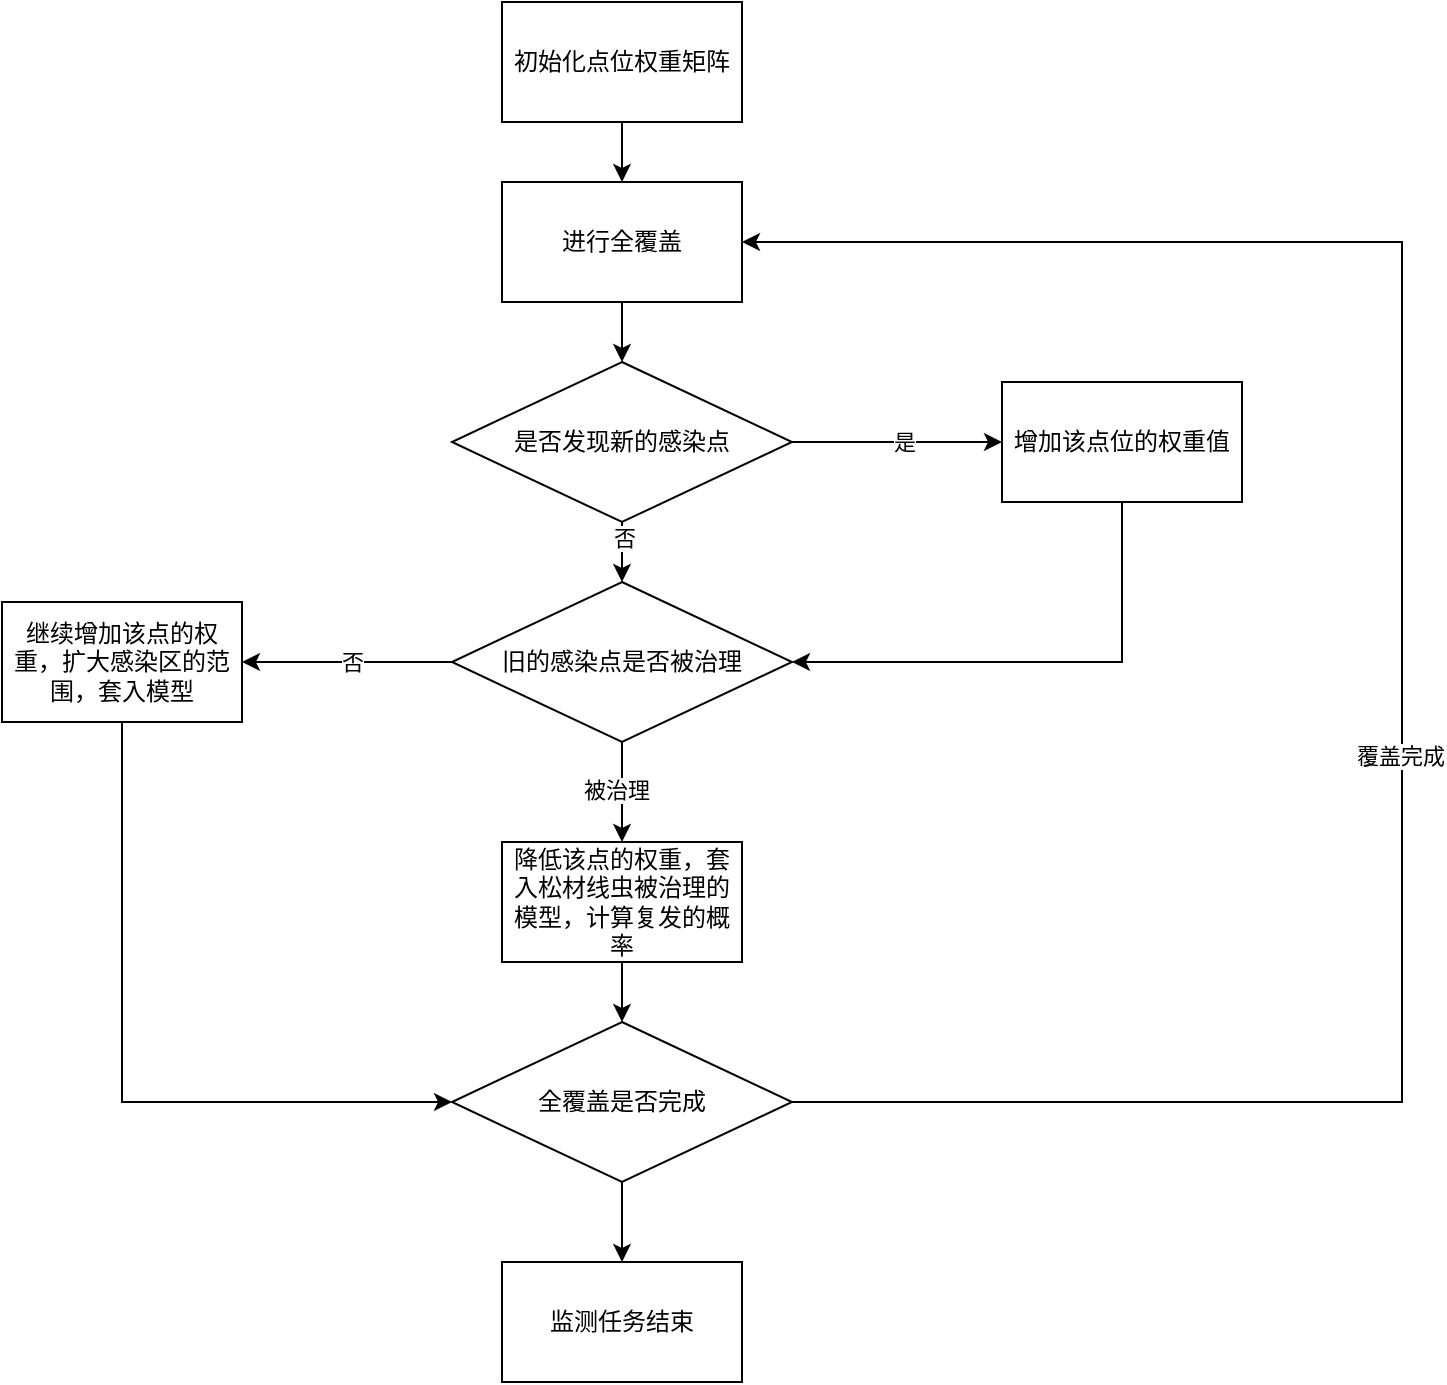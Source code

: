 <mxfile version="26.1.1">
  <diagram name="第 1 页" id="CfyCc19zAq1EiHy3i6xN">
    <mxGraphModel dx="1050" dy="538" grid="1" gridSize="10" guides="1" tooltips="1" connect="1" arrows="1" fold="1" page="1" pageScale="1" pageWidth="827" pageHeight="1169" math="0" shadow="0">
      <root>
        <mxCell id="0" />
        <mxCell id="1" parent="0" />
        <mxCell id="m_UP_izuxUmIqxNckfhg-3" value="" style="edgeStyle=orthogonalEdgeStyle;rounded=0;orthogonalLoop=1;jettySize=auto;html=1;" edge="1" parent="1" source="m_UP_izuxUmIqxNckfhg-1" target="m_UP_izuxUmIqxNckfhg-2">
          <mxGeometry relative="1" as="geometry" />
        </mxCell>
        <mxCell id="m_UP_izuxUmIqxNckfhg-1" value="初始化点位权重矩阵" style="rounded=0;whiteSpace=wrap;html=1;" vertex="1" parent="1">
          <mxGeometry x="260" y="20" width="120" height="60" as="geometry" />
        </mxCell>
        <mxCell id="m_UP_izuxUmIqxNckfhg-5" value="" style="edgeStyle=orthogonalEdgeStyle;rounded=0;orthogonalLoop=1;jettySize=auto;html=1;" edge="1" parent="1" source="m_UP_izuxUmIqxNckfhg-2" target="m_UP_izuxUmIqxNckfhg-4">
          <mxGeometry relative="1" as="geometry" />
        </mxCell>
        <mxCell id="m_UP_izuxUmIqxNckfhg-2" value="进行全覆盖" style="whiteSpace=wrap;html=1;rounded=0;" vertex="1" parent="1">
          <mxGeometry x="260" y="110" width="120" height="60" as="geometry" />
        </mxCell>
        <mxCell id="m_UP_izuxUmIqxNckfhg-7" value="" style="edgeStyle=orthogonalEdgeStyle;rounded=0;orthogonalLoop=1;jettySize=auto;html=1;" edge="1" parent="1" source="m_UP_izuxUmIqxNckfhg-4" target="m_UP_izuxUmIqxNckfhg-6">
          <mxGeometry relative="1" as="geometry" />
        </mxCell>
        <mxCell id="m_UP_izuxUmIqxNckfhg-22" value="否" style="edgeLabel;html=1;align=center;verticalAlign=middle;resizable=0;points=[];" vertex="1" connectable="0" parent="m_UP_izuxUmIqxNckfhg-7">
          <mxGeometry x="-0.68" y="1" relative="1" as="geometry">
            <mxPoint as="offset" />
          </mxGeometry>
        </mxCell>
        <mxCell id="m_UP_izuxUmIqxNckfhg-11" value="" style="edgeStyle=orthogonalEdgeStyle;rounded=0;orthogonalLoop=1;jettySize=auto;html=1;" edge="1" parent="1" source="m_UP_izuxUmIqxNckfhg-4" target="m_UP_izuxUmIqxNckfhg-10">
          <mxGeometry relative="1" as="geometry" />
        </mxCell>
        <mxCell id="m_UP_izuxUmIqxNckfhg-21" value="是" style="edgeLabel;html=1;align=center;verticalAlign=middle;resizable=0;points=[];" vertex="1" connectable="0" parent="m_UP_izuxUmIqxNckfhg-11">
          <mxGeometry x="0.067" relative="1" as="geometry">
            <mxPoint as="offset" />
          </mxGeometry>
        </mxCell>
        <mxCell id="m_UP_izuxUmIqxNckfhg-4" value="是否发现新的感染点" style="rhombus;whiteSpace=wrap;html=1;rounded=0;" vertex="1" parent="1">
          <mxGeometry x="235" y="200" width="170" height="80" as="geometry" />
        </mxCell>
        <mxCell id="m_UP_izuxUmIqxNckfhg-14" value="" style="edgeStyle=orthogonalEdgeStyle;rounded=0;orthogonalLoop=1;jettySize=auto;html=1;" edge="1" parent="1" source="m_UP_izuxUmIqxNckfhg-6" target="m_UP_izuxUmIqxNckfhg-13">
          <mxGeometry relative="1" as="geometry" />
        </mxCell>
        <mxCell id="m_UP_izuxUmIqxNckfhg-15" value="否" style="edgeLabel;html=1;align=center;verticalAlign=middle;resizable=0;points=[];" vertex="1" connectable="0" parent="m_UP_izuxUmIqxNckfhg-14">
          <mxGeometry x="-0.048" relative="1" as="geometry">
            <mxPoint as="offset" />
          </mxGeometry>
        </mxCell>
        <mxCell id="m_UP_izuxUmIqxNckfhg-19" value="" style="edgeStyle=orthogonalEdgeStyle;rounded=0;orthogonalLoop=1;jettySize=auto;html=1;" edge="1" parent="1" source="m_UP_izuxUmIqxNckfhg-6" target="m_UP_izuxUmIqxNckfhg-18">
          <mxGeometry relative="1" as="geometry" />
        </mxCell>
        <mxCell id="m_UP_izuxUmIqxNckfhg-20" value="被治理" style="edgeLabel;html=1;align=center;verticalAlign=middle;resizable=0;points=[];" vertex="1" connectable="0" parent="m_UP_izuxUmIqxNckfhg-19">
          <mxGeometry x="-0.04" y="-3" relative="1" as="geometry">
            <mxPoint as="offset" />
          </mxGeometry>
        </mxCell>
        <mxCell id="m_UP_izuxUmIqxNckfhg-6" value="旧的感染点是否被治理" style="rhombus;whiteSpace=wrap;html=1;rounded=0;" vertex="1" parent="1">
          <mxGeometry x="235" y="310" width="170" height="80" as="geometry" />
        </mxCell>
        <mxCell id="m_UP_izuxUmIqxNckfhg-12" style="edgeStyle=orthogonalEdgeStyle;rounded=0;orthogonalLoop=1;jettySize=auto;html=1;" edge="1" parent="1" source="m_UP_izuxUmIqxNckfhg-10" target="m_UP_izuxUmIqxNckfhg-6">
          <mxGeometry relative="1" as="geometry">
            <Array as="points">
              <mxPoint x="570" y="350" />
            </Array>
          </mxGeometry>
        </mxCell>
        <mxCell id="m_UP_izuxUmIqxNckfhg-10" value="增加该点位的权重值" style="whiteSpace=wrap;html=1;rounded=0;" vertex="1" parent="1">
          <mxGeometry x="510" y="210" width="120" height="60" as="geometry" />
        </mxCell>
        <mxCell id="m_UP_izuxUmIqxNckfhg-35" style="edgeStyle=orthogonalEdgeStyle;rounded=0;orthogonalLoop=1;jettySize=auto;html=1;" edge="1" parent="1" source="m_UP_izuxUmIqxNckfhg-13" target="m_UP_izuxUmIqxNckfhg-26">
          <mxGeometry relative="1" as="geometry">
            <Array as="points">
              <mxPoint x="70" y="570" />
            </Array>
          </mxGeometry>
        </mxCell>
        <mxCell id="m_UP_izuxUmIqxNckfhg-13" value="继续增加该点的权重，扩大感染区的范围，套入模型" style="whiteSpace=wrap;html=1;rounded=0;" vertex="1" parent="1">
          <mxGeometry x="10" y="320" width="120" height="60" as="geometry" />
        </mxCell>
        <mxCell id="m_UP_izuxUmIqxNckfhg-25" value="" style="edgeStyle=orthogonalEdgeStyle;rounded=0;orthogonalLoop=1;jettySize=auto;html=1;entryX=0.5;entryY=0;entryDx=0;entryDy=0;" edge="1" parent="1" source="m_UP_izuxUmIqxNckfhg-18" target="m_UP_izuxUmIqxNckfhg-26">
          <mxGeometry relative="1" as="geometry">
            <mxPoint x="316.3" y="530.025" as="targetPoint" />
          </mxGeometry>
        </mxCell>
        <mxCell id="m_UP_izuxUmIqxNckfhg-18" value="降低该点的权重，套入松材线虫被治理的模型，计算复发的概率" style="whiteSpace=wrap;html=1;rounded=0;" vertex="1" parent="1">
          <mxGeometry x="260" y="440" width="120" height="60" as="geometry" />
        </mxCell>
        <mxCell id="m_UP_izuxUmIqxNckfhg-29" style="edgeStyle=orthogonalEdgeStyle;rounded=0;orthogonalLoop=1;jettySize=auto;html=1;" edge="1" parent="1" source="m_UP_izuxUmIqxNckfhg-26" target="m_UP_izuxUmIqxNckfhg-2">
          <mxGeometry relative="1" as="geometry">
            <Array as="points">
              <mxPoint x="710" y="570" />
              <mxPoint x="710" y="140" />
            </Array>
          </mxGeometry>
        </mxCell>
        <mxCell id="m_UP_izuxUmIqxNckfhg-30" value="覆盖完成" style="edgeLabel;html=1;align=center;verticalAlign=middle;resizable=0;points=[];" vertex="1" connectable="0" parent="m_UP_izuxUmIqxNckfhg-29">
          <mxGeometry x="-0.102" y="1" relative="1" as="geometry">
            <mxPoint as="offset" />
          </mxGeometry>
        </mxCell>
        <mxCell id="m_UP_izuxUmIqxNckfhg-32" value="" style="edgeStyle=orthogonalEdgeStyle;rounded=0;orthogonalLoop=1;jettySize=auto;html=1;" edge="1" parent="1" source="m_UP_izuxUmIqxNckfhg-26" target="m_UP_izuxUmIqxNckfhg-31">
          <mxGeometry relative="1" as="geometry" />
        </mxCell>
        <mxCell id="m_UP_izuxUmIqxNckfhg-26" value="全覆盖是否完成" style="rhombus;whiteSpace=wrap;html=1;rounded=0;" vertex="1" parent="1">
          <mxGeometry x="235" y="530" width="170" height="80" as="geometry" />
        </mxCell>
        <mxCell id="m_UP_izuxUmIqxNckfhg-31" value="监测任务结束" style="whiteSpace=wrap;html=1;rounded=0;" vertex="1" parent="1">
          <mxGeometry x="260" y="650" width="120" height="60" as="geometry" />
        </mxCell>
      </root>
    </mxGraphModel>
  </diagram>
</mxfile>
